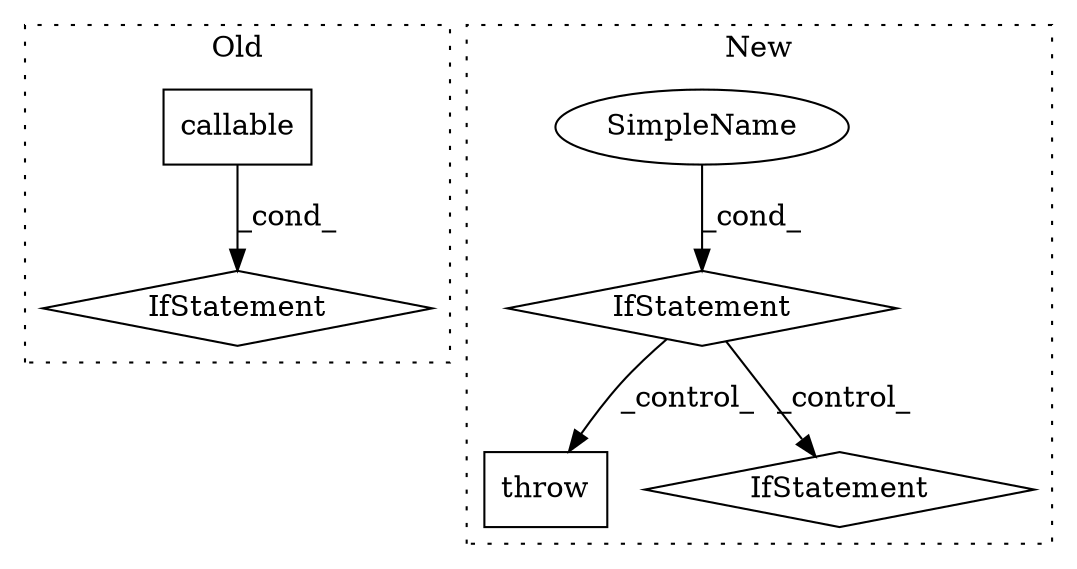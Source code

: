 digraph G {
subgraph cluster0 {
1 [label="callable" a="32" s="2042,2068" l="9,1" shape="box"];
3 [label="IfStatement" a="25" s="2009,2070" l="4,2" shape="diamond"];
label = "Old";
style="dotted";
}
subgraph cluster1 {
2 [label="throw" a="53" s="1879" l="6" shape="box"];
4 [label="IfStatement" a="25" s="1778,1869" l="4,2" shape="diamond"];
5 [label="SimpleName" a="42" s="" l="" shape="ellipse"];
6 [label="IfStatement" a="25" s="2974,3013" l="4,2" shape="diamond"];
label = "New";
style="dotted";
}
1 -> 3 [label="_cond_"];
4 -> 2 [label="_control_"];
4 -> 6 [label="_control_"];
5 -> 4 [label="_cond_"];
}